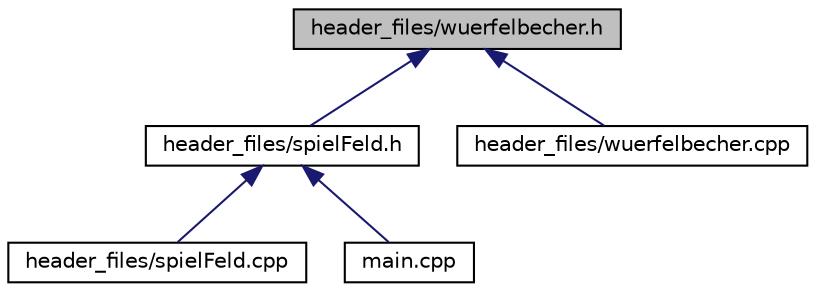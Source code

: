 digraph "header_files/wuerfelbecher.h"
{
  edge [fontname="Helvetica",fontsize="10",labelfontname="Helvetica",labelfontsize="10"];
  node [fontname="Helvetica",fontsize="10",shape=record];
  Node1 [label="header_files/wuerfelbecher.h",height=0.2,width=0.4,color="black", fillcolor="grey75", style="filled" fontcolor="black"];
  Node1 -> Node2 [dir="back",color="midnightblue",fontsize="10",style="solid",fontname="Helvetica"];
  Node2 [label="header_files/spielFeld.h",height=0.2,width=0.4,color="black", fillcolor="white", style="filled",URL="$spiel_feld_8h.html"];
  Node2 -> Node3 [dir="back",color="midnightblue",fontsize="10",style="solid",fontname="Helvetica"];
  Node3 [label="header_files/spielFeld.cpp",height=0.2,width=0.4,color="black", fillcolor="white", style="filled",URL="$spiel_feld_8cpp.html"];
  Node2 -> Node4 [dir="back",color="midnightblue",fontsize="10",style="solid",fontname="Helvetica"];
  Node4 [label="main.cpp",height=0.2,width=0.4,color="black", fillcolor="white", style="filled",URL="$main_8cpp.html"];
  Node1 -> Node5 [dir="back",color="midnightblue",fontsize="10",style="solid",fontname="Helvetica"];
  Node5 [label="header_files/wuerfelbecher.cpp",height=0.2,width=0.4,color="black", fillcolor="white", style="filled",URL="$wuerfelbecher_8cpp.html"];
}
